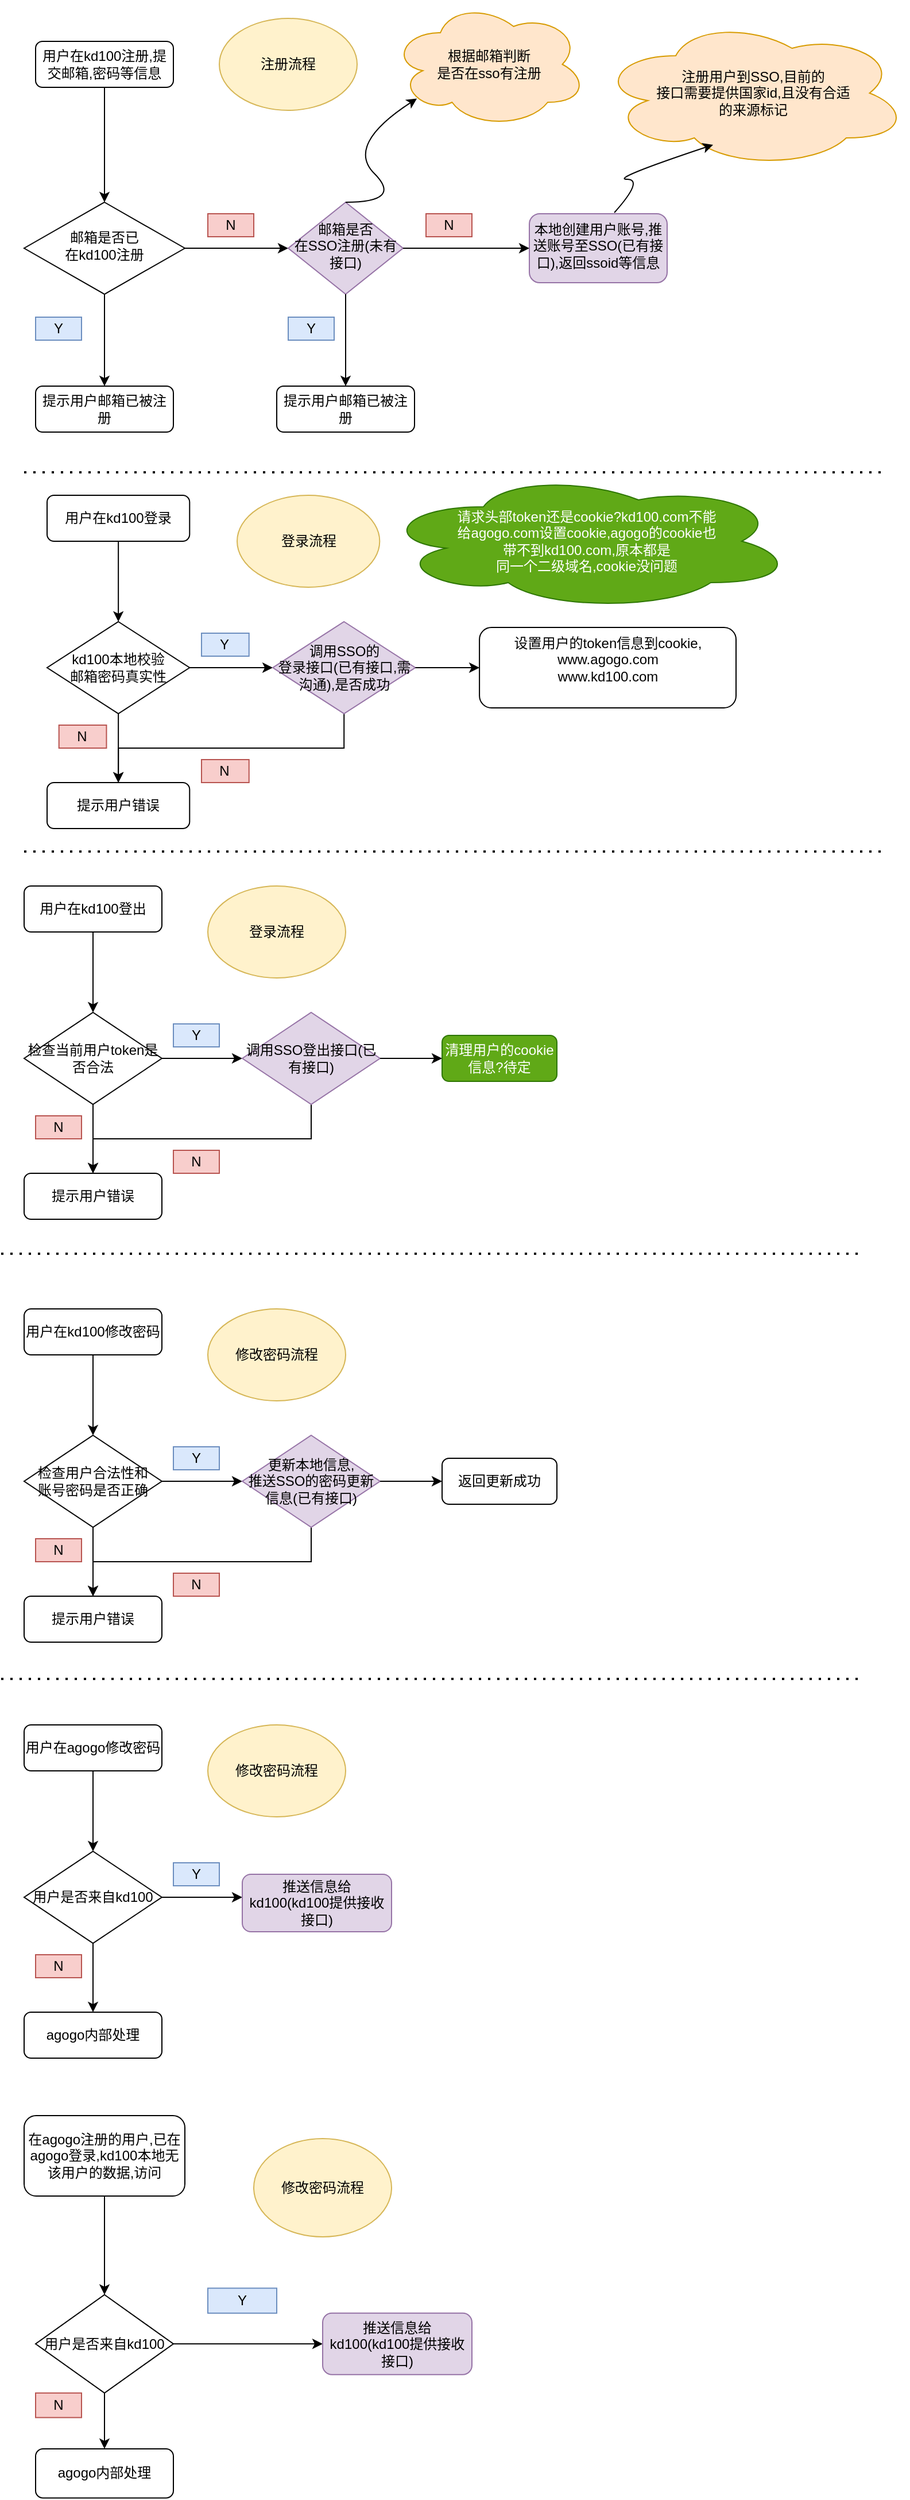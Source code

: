 <mxfile version="14.8.2" type="github">
  <diagram id="C5RBs43oDa-KdzZeNtuy" name="Page-1">
    <mxGraphModel dx="3076" dy="752" grid="1" gridSize="10" guides="1" tooltips="1" connect="1" arrows="1" fold="1" page="1" pageScale="1" pageWidth="1654" pageHeight="2336" math="0" shadow="0">
      <root>
        <mxCell id="WIyWlLk6GJQsqaUBKTNV-0" />
        <mxCell id="WIyWlLk6GJQsqaUBKTNV-1" parent="WIyWlLk6GJQsqaUBKTNV-0" />
        <mxCell id="yOSvcxgq4yjiT3QOHLfB-26" value="" style="group" vertex="1" connectable="0" parent="WIyWlLk6GJQsqaUBKTNV-1">
          <mxGeometry x="40" y="460" width="650" height="290" as="geometry" />
        </mxCell>
        <mxCell id="yOSvcxgq4yjiT3QOHLfB-2" value="用户在kd100登录" style="rounded=1;whiteSpace=wrap;html=1;" vertex="1" parent="yOSvcxgq4yjiT3QOHLfB-26">
          <mxGeometry width="124.138" height="40" as="geometry" />
        </mxCell>
        <mxCell id="yOSvcxgq4yjiT3QOHLfB-7" style="edgeStyle=orthogonalEdgeStyle;rounded=0;orthogonalLoop=1;jettySize=auto;html=1;exitX=1;exitY=0.5;exitDx=0;exitDy=0;entryX=0;entryY=0.5;entryDx=0;entryDy=0;" edge="1" parent="yOSvcxgq4yjiT3QOHLfB-26" source="yOSvcxgq4yjiT3QOHLfB-3">
          <mxGeometry relative="1" as="geometry">
            <mxPoint x="196.552" y="150" as="targetPoint" />
          </mxGeometry>
        </mxCell>
        <mxCell id="yOSvcxgq4yjiT3QOHLfB-3" value="&lt;div&gt;kd100本地校验&lt;/div&gt;&lt;div&gt;邮箱密码真实性&lt;/div&gt;" style="rhombus;whiteSpace=wrap;html=1;" vertex="1" parent="yOSvcxgq4yjiT3QOHLfB-26">
          <mxGeometry y="110" width="124.138" height="80" as="geometry" />
        </mxCell>
        <mxCell id="yOSvcxgq4yjiT3QOHLfB-4" style="edgeStyle=orthogonalEdgeStyle;rounded=0;orthogonalLoop=1;jettySize=auto;html=1;exitX=0.5;exitY=1;exitDx=0;exitDy=0;entryX=0.5;entryY=0;entryDx=0;entryDy=0;" edge="1" parent="yOSvcxgq4yjiT3QOHLfB-26" source="yOSvcxgq4yjiT3QOHLfB-2" target="yOSvcxgq4yjiT3QOHLfB-3">
          <mxGeometry relative="1" as="geometry" />
        </mxCell>
        <mxCell id="yOSvcxgq4yjiT3QOHLfB-5" value="提示用户错误" style="rounded=1;whiteSpace=wrap;html=1;" vertex="1" parent="yOSvcxgq4yjiT3QOHLfB-26">
          <mxGeometry y="250" width="124.138" height="40" as="geometry" />
        </mxCell>
        <mxCell id="yOSvcxgq4yjiT3QOHLfB-8" style="edgeStyle=orthogonalEdgeStyle;rounded=0;orthogonalLoop=1;jettySize=auto;html=1;exitX=0.5;exitY=1;exitDx=0;exitDy=0;entryX=0.5;entryY=0;entryDx=0;entryDy=0;" edge="1" parent="yOSvcxgq4yjiT3QOHLfB-26" source="yOSvcxgq4yjiT3QOHLfB-3" target="yOSvcxgq4yjiT3QOHLfB-5">
          <mxGeometry relative="1" as="geometry" />
        </mxCell>
        <mxCell id="yOSvcxgq4yjiT3QOHLfB-11" value="N" style="text;html=1;strokeColor=#b85450;fillColor=#f8cecc;align=center;verticalAlign=middle;whiteSpace=wrap;rounded=0;" vertex="1" parent="yOSvcxgq4yjiT3QOHLfB-26">
          <mxGeometry x="10.345" y="200" width="41.379" height="20" as="geometry" />
        </mxCell>
        <mxCell id="yOSvcxgq4yjiT3QOHLfB-12" value="Y" style="text;html=1;strokeColor=#6c8ebf;fillColor=#dae8fc;align=center;verticalAlign=middle;whiteSpace=wrap;rounded=0;" vertex="1" parent="yOSvcxgq4yjiT3QOHLfB-26">
          <mxGeometry x="134.483" y="120" width="41.379" height="20" as="geometry" />
        </mxCell>
        <mxCell id="yOSvcxgq4yjiT3QOHLfB-14" style="edgeStyle=orthogonalEdgeStyle;rounded=0;orthogonalLoop=1;jettySize=auto;html=1;exitX=0.5;exitY=1;exitDx=0;exitDy=0;entryX=0.5;entryY=0;entryDx=0;entryDy=0;" edge="1" parent="yOSvcxgq4yjiT3QOHLfB-26" source="yOSvcxgq4yjiT3QOHLfB-13" target="yOSvcxgq4yjiT3QOHLfB-5">
          <mxGeometry relative="1" as="geometry">
            <mxPoint x="62.069" y="240" as="targetPoint" />
          </mxGeometry>
        </mxCell>
        <mxCell id="yOSvcxgq4yjiT3QOHLfB-13" value="&lt;div&gt;调用SSO的&lt;/div&gt;&lt;div&gt;登录接口(已有接口,需沟通),是否成功&lt;/div&gt;" style="rhombus;whiteSpace=wrap;html=1;fillColor=#e1d5e7;strokeColor=#9673a6;" vertex="1" parent="yOSvcxgq4yjiT3QOHLfB-26">
          <mxGeometry x="196.552" y="110" width="124.138" height="80" as="geometry" />
        </mxCell>
        <mxCell id="yOSvcxgq4yjiT3QOHLfB-15" value="N" style="text;html=1;strokeColor=#b85450;fillColor=#f8cecc;align=center;verticalAlign=middle;whiteSpace=wrap;rounded=0;" vertex="1" parent="yOSvcxgq4yjiT3QOHLfB-26">
          <mxGeometry x="134.483" y="230" width="41.379" height="20" as="geometry" />
        </mxCell>
        <mxCell id="yOSvcxgq4yjiT3QOHLfB-17" value="&lt;div align=&quot;center&quot;&gt;设置用户的token信息到cookie,&lt;/div&gt;&lt;div align=&quot;center&quot;&gt;www.agogo.com&lt;/div&gt;&lt;div align=&quot;center&quot;&gt;www.kd100.com&lt;/div&gt;&lt;div align=&quot;center&quot;&gt;&lt;br&gt;&lt;/div&gt;" style="rounded=1;whiteSpace=wrap;html=1;align=center;verticalAlign=middle;" vertex="1" parent="yOSvcxgq4yjiT3QOHLfB-26">
          <mxGeometry x="376.552" y="115" width="223.448" height="70" as="geometry" />
        </mxCell>
        <mxCell id="yOSvcxgq4yjiT3QOHLfB-18" style="edgeStyle=orthogonalEdgeStyle;rounded=0;orthogonalLoop=1;jettySize=auto;html=1;exitX=1;exitY=0.5;exitDx=0;exitDy=0;entryX=0;entryY=0.5;entryDx=0;entryDy=0;" edge="1" parent="yOSvcxgq4yjiT3QOHLfB-26" source="yOSvcxgq4yjiT3QOHLfB-13" target="yOSvcxgq4yjiT3QOHLfB-17">
          <mxGeometry relative="1" as="geometry" />
        </mxCell>
        <mxCell id="yOSvcxgq4yjiT3QOHLfB-25" value="登录流程" style="ellipse;whiteSpace=wrap;html=1;fillColor=#fff2cc;strokeColor=#d6b656;" vertex="1" parent="yOSvcxgq4yjiT3QOHLfB-26">
          <mxGeometry x="165.517" width="124.138" height="80" as="geometry" />
        </mxCell>
        <mxCell id="yOSvcxgq4yjiT3QOHLfB-45" value="&lt;div&gt;请求头部token还是cookie?kd100.com不能&lt;/div&gt;&lt;div&gt;给agogo.com设置cookie,agogo的cookie也&lt;/div&gt;&lt;div&gt;带不到kd100.com,原本都是&lt;/div&gt;&lt;div&gt;同一个二级域名,cookie没问题&lt;/div&gt;" style="ellipse;shape=cloud;whiteSpace=wrap;html=1;verticalAlign=middle;fillColor=#60a917;strokeColor=#2D7600;fontColor=#ffffff;" vertex="1" parent="yOSvcxgq4yjiT3QOHLfB-26">
          <mxGeometry x="290" y="-20" width="360" height="120" as="geometry" />
        </mxCell>
        <mxCell id="yOSvcxgq4yjiT3QOHLfB-27" value="" style="group" vertex="1" connectable="0" parent="WIyWlLk6GJQsqaUBKTNV-1">
          <mxGeometry x="20" y="30" width="770" height="375" as="geometry" />
        </mxCell>
        <mxCell id="WIyWlLk6GJQsqaUBKTNV-3" value="用户在kd100注册,提交邮箱,密码等信息" style="rounded=1;whiteSpace=wrap;html=1;fontSize=12;glass=0;strokeWidth=1;shadow=0;" parent="yOSvcxgq4yjiT3QOHLfB-27" vertex="1">
          <mxGeometry x="10" y="35" width="120" height="40" as="geometry" />
        </mxCell>
        <mxCell id="SDEDhps1Sc0b50msGvVq-43" style="edgeStyle=orthogonalEdgeStyle;rounded=0;orthogonalLoop=1;jettySize=auto;html=1;exitX=1;exitY=0.5;exitDx=0;exitDy=0;entryX=0;entryY=0.5;entryDx=0;entryDy=0;" parent="yOSvcxgq4yjiT3QOHLfB-27" source="WIyWlLk6GJQsqaUBKTNV-6" edge="1">
          <mxGeometry relative="1" as="geometry">
            <mxPoint x="230" y="215.0" as="targetPoint" />
          </mxGeometry>
        </mxCell>
        <mxCell id="WIyWlLk6GJQsqaUBKTNV-6" value="&lt;div&gt;邮箱是否已&lt;/div&gt;&lt;div&gt;在kd100注册&lt;/div&gt;" style="rhombus;whiteSpace=wrap;html=1;shadow=0;fontFamily=Helvetica;fontSize=12;align=center;strokeWidth=1;spacing=6;spacingTop=-4;" parent="yOSvcxgq4yjiT3QOHLfB-27" vertex="1">
          <mxGeometry y="175" width="140" height="80" as="geometry" />
        </mxCell>
        <mxCell id="yOSvcxgq4yjiT3QOHLfB-1" style="edgeStyle=orthogonalEdgeStyle;rounded=0;orthogonalLoop=1;jettySize=auto;html=1;exitX=0.5;exitY=1;exitDx=0;exitDy=0;entryX=0.5;entryY=0;entryDx=0;entryDy=0;" edge="1" parent="yOSvcxgq4yjiT3QOHLfB-27" source="WIyWlLk6GJQsqaUBKTNV-3" target="WIyWlLk6GJQsqaUBKTNV-6">
          <mxGeometry relative="1" as="geometry" />
        </mxCell>
        <mxCell id="WIyWlLk6GJQsqaUBKTNV-10" value="&lt;div&gt;邮箱是否&lt;/div&gt;&lt;div&gt;在SSO注册(未有接口)&lt;/div&gt;" style="rhombus;whiteSpace=wrap;html=1;shadow=0;fontFamily=Helvetica;fontSize=12;align=center;strokeWidth=1;spacing=6;spacingTop=-4;fillColor=#e1d5e7;strokeColor=#9673a6;" parent="yOSvcxgq4yjiT3QOHLfB-27" vertex="1">
          <mxGeometry x="230" y="175" width="100" height="80" as="geometry" />
        </mxCell>
        <mxCell id="WIyWlLk6GJQsqaUBKTNV-11" value="提示用户邮箱已被注册" style="rounded=1;whiteSpace=wrap;html=1;fontSize=12;glass=0;strokeWidth=1;shadow=0;" parent="yOSvcxgq4yjiT3QOHLfB-27" vertex="1">
          <mxGeometry x="10" y="335" width="120" height="40" as="geometry" />
        </mxCell>
        <mxCell id="SDEDhps1Sc0b50msGvVq-42" style="edgeStyle=orthogonalEdgeStyle;rounded=0;orthogonalLoop=1;jettySize=auto;html=1;exitX=0.5;exitY=1;exitDx=0;exitDy=0;entryX=0.5;entryY=0;entryDx=0;entryDy=0;" parent="yOSvcxgq4yjiT3QOHLfB-27" source="WIyWlLk6GJQsqaUBKTNV-6" target="WIyWlLk6GJQsqaUBKTNV-11" edge="1">
          <mxGeometry relative="1" as="geometry" />
        </mxCell>
        <mxCell id="SDEDhps1Sc0b50msGvVq-44" value="Y" style="text;html=1;strokeColor=#6c8ebf;fillColor=#dae8fc;align=center;verticalAlign=middle;whiteSpace=wrap;rounded=0;" parent="yOSvcxgq4yjiT3QOHLfB-27" vertex="1">
          <mxGeometry x="10" y="275" width="40" height="20" as="geometry" />
        </mxCell>
        <mxCell id="SDEDhps1Sc0b50msGvVq-45" value="N" style="text;html=1;strokeColor=#b85450;fillColor=#f8cecc;align=center;verticalAlign=middle;whiteSpace=wrap;rounded=0;" parent="yOSvcxgq4yjiT3QOHLfB-27" vertex="1">
          <mxGeometry x="160" y="185" width="40" height="20" as="geometry" />
        </mxCell>
        <mxCell id="SDEDhps1Sc0b50msGvVq-47" value="提示用户邮箱已被注册" style="rounded=1;whiteSpace=wrap;html=1;fontSize=12;glass=0;strokeWidth=1;shadow=0;" parent="yOSvcxgq4yjiT3QOHLfB-27" vertex="1">
          <mxGeometry x="220" y="335" width="120" height="40" as="geometry" />
        </mxCell>
        <mxCell id="SDEDhps1Sc0b50msGvVq-48" style="edgeStyle=orthogonalEdgeStyle;rounded=0;orthogonalLoop=1;jettySize=auto;html=1;exitX=0.5;exitY=1;exitDx=0;exitDy=0;entryX=0.5;entryY=0;entryDx=0;entryDy=0;" parent="yOSvcxgq4yjiT3QOHLfB-27" source="WIyWlLk6GJQsqaUBKTNV-10" target="SDEDhps1Sc0b50msGvVq-47" edge="1">
          <mxGeometry relative="1" as="geometry" />
        </mxCell>
        <mxCell id="SDEDhps1Sc0b50msGvVq-49" value="Y" style="text;html=1;strokeColor=#6c8ebf;fillColor=#dae8fc;align=center;verticalAlign=middle;whiteSpace=wrap;rounded=0;" parent="yOSvcxgq4yjiT3QOHLfB-27" vertex="1">
          <mxGeometry x="230" y="275" width="40" height="20" as="geometry" />
        </mxCell>
        <mxCell id="SDEDhps1Sc0b50msGvVq-50" value="本地创建用户账号,推送账号至SSO(已有接口),返回ssoid等信息" style="rounded=1;whiteSpace=wrap;html=1;align=center;verticalAlign=top;fillColor=#e1d5e7;strokeColor=#9673a6;" parent="yOSvcxgq4yjiT3QOHLfB-27" vertex="1">
          <mxGeometry x="440" y="185" width="120" height="60" as="geometry" />
        </mxCell>
        <mxCell id="SDEDhps1Sc0b50msGvVq-51" style="edgeStyle=orthogonalEdgeStyle;rounded=0;orthogonalLoop=1;jettySize=auto;html=1;exitX=1;exitY=0.5;exitDx=0;exitDy=0;" parent="yOSvcxgq4yjiT3QOHLfB-27" source="WIyWlLk6GJQsqaUBKTNV-10" target="SDEDhps1Sc0b50msGvVq-50" edge="1">
          <mxGeometry relative="1" as="geometry" />
        </mxCell>
        <mxCell id="SDEDhps1Sc0b50msGvVq-52" value="N" style="text;html=1;strokeColor=#b85450;fillColor=#f8cecc;align=center;verticalAlign=middle;whiteSpace=wrap;rounded=0;" parent="yOSvcxgq4yjiT3QOHLfB-27" vertex="1">
          <mxGeometry x="350" y="185" width="40" height="20" as="geometry" />
        </mxCell>
        <mxCell id="yOSvcxgq4yjiT3QOHLfB-0" value="注册流程" style="ellipse;whiteSpace=wrap;html=1;fillColor=#fff2cc;strokeColor=#d6b656;" vertex="1" parent="yOSvcxgq4yjiT3QOHLfB-27">
          <mxGeometry x="170" y="15" width="120" height="80" as="geometry" />
        </mxCell>
        <mxCell id="yOSvcxgq4yjiT3QOHLfB-19" value="&lt;div&gt;根据邮箱判断&lt;/div&gt;&lt;div&gt;是否在sso有注册&lt;/div&gt;" style="ellipse;shape=cloud;whiteSpace=wrap;html=1;fillColor=#ffe6cc;strokeColor=#d79b00;" vertex="1" parent="yOSvcxgq4yjiT3QOHLfB-27">
          <mxGeometry x="320" width="170" height="110" as="geometry" />
        </mxCell>
        <mxCell id="yOSvcxgq4yjiT3QOHLfB-20" value="&lt;div align=&quot;center&quot;&gt;注册用户到SSO,目前的&lt;/div&gt;&lt;div align=&quot;center&quot;&gt;接口需要提供国家id,且没有合适&lt;/div&gt;&lt;div align=&quot;center&quot;&gt;的来源标记&lt;/div&gt;" style="ellipse;shape=cloud;whiteSpace=wrap;html=1;align=center;fillColor=#ffe6cc;strokeColor=#d79b00;" vertex="1" parent="yOSvcxgq4yjiT3QOHLfB-27">
          <mxGeometry x="500" y="15" width="270" height="130" as="geometry" />
        </mxCell>
        <mxCell id="yOSvcxgq4yjiT3QOHLfB-23" value="" style="curved=1;endArrow=classic;html=1;entryX=0.13;entryY=0.77;entryDx=0;entryDy=0;entryPerimeter=0;" edge="1" parent="yOSvcxgq4yjiT3QOHLfB-27" target="yOSvcxgq4yjiT3QOHLfB-19">
          <mxGeometry width="50" height="50" relative="1" as="geometry">
            <mxPoint x="280" y="175" as="sourcePoint" />
            <mxPoint x="330" y="125" as="targetPoint" />
            <Array as="points">
              <mxPoint x="330" y="175" />
              <mxPoint x="280" y="125" />
            </Array>
          </mxGeometry>
        </mxCell>
        <mxCell id="yOSvcxgq4yjiT3QOHLfB-24" value="" style="curved=1;endArrow=classic;html=1;exitX=0.617;exitY=-0.017;exitDx=0;exitDy=0;exitPerimeter=0;" edge="1" parent="yOSvcxgq4yjiT3QOHLfB-27" source="SDEDhps1Sc0b50msGvVq-50">
          <mxGeometry width="50" height="50" relative="1" as="geometry">
            <mxPoint x="510" y="205" as="sourcePoint" />
            <mxPoint x="600" y="125" as="targetPoint" />
            <Array as="points">
              <mxPoint x="540" y="155" />
              <mxPoint x="510" y="155" />
            </Array>
          </mxGeometry>
        </mxCell>
        <mxCell id="yOSvcxgq4yjiT3QOHLfB-28" value="" style="endArrow=none;dashed=1;html=1;dashPattern=1 3;strokeWidth=2;" edge="1" parent="WIyWlLk6GJQsqaUBKTNV-1">
          <mxGeometry width="50" height="50" relative="1" as="geometry">
            <mxPoint x="20" y="440" as="sourcePoint" />
            <mxPoint x="770" y="440" as="targetPoint" />
          </mxGeometry>
        </mxCell>
        <mxCell id="yOSvcxgq4yjiT3QOHLfB-29" value="" style="endArrow=none;dashed=1;html=1;dashPattern=1 3;strokeWidth=2;" edge="1" parent="WIyWlLk6GJQsqaUBKTNV-1">
          <mxGeometry width="50" height="50" relative="1" as="geometry">
            <mxPoint x="20" y="770" as="sourcePoint" />
            <mxPoint x="770" y="770" as="targetPoint" />
          </mxGeometry>
        </mxCell>
        <mxCell id="yOSvcxgq4yjiT3QOHLfB-30" value="" style="group" vertex="1" connectable="0" parent="WIyWlLk6GJQsqaUBKTNV-1">
          <mxGeometry x="20" y="800" width="464" height="290" as="geometry" />
        </mxCell>
        <mxCell id="yOSvcxgq4yjiT3QOHLfB-31" value="用户在kd100登出" style="rounded=1;whiteSpace=wrap;html=1;" vertex="1" parent="yOSvcxgq4yjiT3QOHLfB-30">
          <mxGeometry width="120" height="40" as="geometry" />
        </mxCell>
        <mxCell id="yOSvcxgq4yjiT3QOHLfB-32" style="edgeStyle=orthogonalEdgeStyle;rounded=0;orthogonalLoop=1;jettySize=auto;html=1;exitX=1;exitY=0.5;exitDx=0;exitDy=0;entryX=0;entryY=0.5;entryDx=0;entryDy=0;" edge="1" parent="yOSvcxgq4yjiT3QOHLfB-30" source="yOSvcxgq4yjiT3QOHLfB-33">
          <mxGeometry relative="1" as="geometry">
            <mxPoint x="190" y="150" as="targetPoint" />
          </mxGeometry>
        </mxCell>
        <mxCell id="yOSvcxgq4yjiT3QOHLfB-33" value="检查当前用户token是否合法" style="rhombus;whiteSpace=wrap;html=1;" vertex="1" parent="yOSvcxgq4yjiT3QOHLfB-30">
          <mxGeometry y="110" width="120" height="80" as="geometry" />
        </mxCell>
        <mxCell id="yOSvcxgq4yjiT3QOHLfB-34" style="edgeStyle=orthogonalEdgeStyle;rounded=0;orthogonalLoop=1;jettySize=auto;html=1;exitX=0.5;exitY=1;exitDx=0;exitDy=0;entryX=0.5;entryY=0;entryDx=0;entryDy=0;" edge="1" parent="yOSvcxgq4yjiT3QOHLfB-30" source="yOSvcxgq4yjiT3QOHLfB-31" target="yOSvcxgq4yjiT3QOHLfB-33">
          <mxGeometry relative="1" as="geometry" />
        </mxCell>
        <mxCell id="yOSvcxgq4yjiT3QOHLfB-35" value="提示用户错误" style="rounded=1;whiteSpace=wrap;html=1;" vertex="1" parent="yOSvcxgq4yjiT3QOHLfB-30">
          <mxGeometry y="250" width="120" height="40" as="geometry" />
        </mxCell>
        <mxCell id="yOSvcxgq4yjiT3QOHLfB-36" style="edgeStyle=orthogonalEdgeStyle;rounded=0;orthogonalLoop=1;jettySize=auto;html=1;exitX=0.5;exitY=1;exitDx=0;exitDy=0;entryX=0.5;entryY=0;entryDx=0;entryDy=0;" edge="1" parent="yOSvcxgq4yjiT3QOHLfB-30" source="yOSvcxgq4yjiT3QOHLfB-33" target="yOSvcxgq4yjiT3QOHLfB-35">
          <mxGeometry relative="1" as="geometry" />
        </mxCell>
        <mxCell id="yOSvcxgq4yjiT3QOHLfB-37" value="N" style="text;html=1;strokeColor=#b85450;fillColor=#f8cecc;align=center;verticalAlign=middle;whiteSpace=wrap;rounded=0;" vertex="1" parent="yOSvcxgq4yjiT3QOHLfB-30">
          <mxGeometry x="10" y="200" width="40" height="20" as="geometry" />
        </mxCell>
        <mxCell id="yOSvcxgq4yjiT3QOHLfB-38" value="Y" style="text;html=1;strokeColor=#6c8ebf;fillColor=#dae8fc;align=center;verticalAlign=middle;whiteSpace=wrap;rounded=0;" vertex="1" parent="yOSvcxgq4yjiT3QOHLfB-30">
          <mxGeometry x="130" y="120" width="40" height="20" as="geometry" />
        </mxCell>
        <mxCell id="yOSvcxgq4yjiT3QOHLfB-39" style="edgeStyle=orthogonalEdgeStyle;rounded=0;orthogonalLoop=1;jettySize=auto;html=1;exitX=0.5;exitY=1;exitDx=0;exitDy=0;entryX=0.5;entryY=0;entryDx=0;entryDy=0;" edge="1" parent="yOSvcxgq4yjiT3QOHLfB-30" source="yOSvcxgq4yjiT3QOHLfB-40" target="yOSvcxgq4yjiT3QOHLfB-35">
          <mxGeometry relative="1" as="geometry">
            <mxPoint x="60" y="240" as="targetPoint" />
          </mxGeometry>
        </mxCell>
        <mxCell id="yOSvcxgq4yjiT3QOHLfB-40" value="调用SSO登出接口(已有接口)" style="rhombus;whiteSpace=wrap;html=1;fillColor=#e1d5e7;strokeColor=#9673a6;" vertex="1" parent="yOSvcxgq4yjiT3QOHLfB-30">
          <mxGeometry x="190" y="110" width="120" height="80" as="geometry" />
        </mxCell>
        <mxCell id="yOSvcxgq4yjiT3QOHLfB-41" value="N" style="text;html=1;strokeColor=#b85450;fillColor=#f8cecc;align=center;verticalAlign=middle;whiteSpace=wrap;rounded=0;" vertex="1" parent="yOSvcxgq4yjiT3QOHLfB-30">
          <mxGeometry x="130" y="230" width="40" height="20" as="geometry" />
        </mxCell>
        <mxCell id="yOSvcxgq4yjiT3QOHLfB-42" value="清理用户的cookie信息?待定" style="rounded=1;whiteSpace=wrap;html=1;fillColor=#60a917;strokeColor=#2D7600;fontColor=#ffffff;" vertex="1" parent="yOSvcxgq4yjiT3QOHLfB-30">
          <mxGeometry x="364" y="130" width="100" height="40" as="geometry" />
        </mxCell>
        <mxCell id="yOSvcxgq4yjiT3QOHLfB-43" style="edgeStyle=orthogonalEdgeStyle;rounded=0;orthogonalLoop=1;jettySize=auto;html=1;exitX=1;exitY=0.5;exitDx=0;exitDy=0;entryX=0;entryY=0.5;entryDx=0;entryDy=0;" edge="1" parent="yOSvcxgq4yjiT3QOHLfB-30" source="yOSvcxgq4yjiT3QOHLfB-40" target="yOSvcxgq4yjiT3QOHLfB-42">
          <mxGeometry relative="1" as="geometry" />
        </mxCell>
        <mxCell id="yOSvcxgq4yjiT3QOHLfB-44" value="登录流程" style="ellipse;whiteSpace=wrap;html=1;fillColor=#fff2cc;strokeColor=#d6b656;" vertex="1" parent="yOSvcxgq4yjiT3QOHLfB-30">
          <mxGeometry x="160" width="120" height="80" as="geometry" />
        </mxCell>
        <mxCell id="yOSvcxgq4yjiT3QOHLfB-46" value="" style="group" vertex="1" connectable="0" parent="WIyWlLk6GJQsqaUBKTNV-1">
          <mxGeometry x="20" y="1168" width="464" height="290" as="geometry" />
        </mxCell>
        <mxCell id="yOSvcxgq4yjiT3QOHLfB-47" value="用户在kd100修改密码" style="rounded=1;whiteSpace=wrap;html=1;" vertex="1" parent="yOSvcxgq4yjiT3QOHLfB-46">
          <mxGeometry width="120" height="40" as="geometry" />
        </mxCell>
        <mxCell id="yOSvcxgq4yjiT3QOHLfB-48" style="edgeStyle=orthogonalEdgeStyle;rounded=0;orthogonalLoop=1;jettySize=auto;html=1;exitX=1;exitY=0.5;exitDx=0;exitDy=0;entryX=0;entryY=0.5;entryDx=0;entryDy=0;" edge="1" parent="yOSvcxgq4yjiT3QOHLfB-46" source="yOSvcxgq4yjiT3QOHLfB-49">
          <mxGeometry relative="1" as="geometry">
            <mxPoint x="190" y="150" as="targetPoint" />
          </mxGeometry>
        </mxCell>
        <mxCell id="yOSvcxgq4yjiT3QOHLfB-49" value="&lt;div&gt;检查用户合法性和&lt;/div&gt;&lt;div&gt;账号密码是否正确&lt;/div&gt;" style="rhombus;whiteSpace=wrap;html=1;" vertex="1" parent="yOSvcxgq4yjiT3QOHLfB-46">
          <mxGeometry y="110" width="120" height="80" as="geometry" />
        </mxCell>
        <mxCell id="yOSvcxgq4yjiT3QOHLfB-50" style="edgeStyle=orthogonalEdgeStyle;rounded=0;orthogonalLoop=1;jettySize=auto;html=1;exitX=0.5;exitY=1;exitDx=0;exitDy=0;entryX=0.5;entryY=0;entryDx=0;entryDy=0;" edge="1" parent="yOSvcxgq4yjiT3QOHLfB-46" source="yOSvcxgq4yjiT3QOHLfB-47" target="yOSvcxgq4yjiT3QOHLfB-49">
          <mxGeometry relative="1" as="geometry" />
        </mxCell>
        <mxCell id="yOSvcxgq4yjiT3QOHLfB-51" value="提示用户错误" style="rounded=1;whiteSpace=wrap;html=1;" vertex="1" parent="yOSvcxgq4yjiT3QOHLfB-46">
          <mxGeometry y="250" width="120" height="40" as="geometry" />
        </mxCell>
        <mxCell id="yOSvcxgq4yjiT3QOHLfB-52" style="edgeStyle=orthogonalEdgeStyle;rounded=0;orthogonalLoop=1;jettySize=auto;html=1;exitX=0.5;exitY=1;exitDx=0;exitDy=0;entryX=0.5;entryY=0;entryDx=0;entryDy=0;" edge="1" parent="yOSvcxgq4yjiT3QOHLfB-46" source="yOSvcxgq4yjiT3QOHLfB-49" target="yOSvcxgq4yjiT3QOHLfB-51">
          <mxGeometry relative="1" as="geometry" />
        </mxCell>
        <mxCell id="yOSvcxgq4yjiT3QOHLfB-53" value="N" style="text;html=1;strokeColor=#b85450;fillColor=#f8cecc;align=center;verticalAlign=middle;whiteSpace=wrap;rounded=0;" vertex="1" parent="yOSvcxgq4yjiT3QOHLfB-46">
          <mxGeometry x="10" y="200" width="40" height="20" as="geometry" />
        </mxCell>
        <mxCell id="yOSvcxgq4yjiT3QOHLfB-54" value="Y" style="text;html=1;strokeColor=#6c8ebf;fillColor=#dae8fc;align=center;verticalAlign=middle;whiteSpace=wrap;rounded=0;" vertex="1" parent="yOSvcxgq4yjiT3QOHLfB-46">
          <mxGeometry x="130" y="120" width="40" height="20" as="geometry" />
        </mxCell>
        <mxCell id="yOSvcxgq4yjiT3QOHLfB-55" style="edgeStyle=orthogonalEdgeStyle;rounded=0;orthogonalLoop=1;jettySize=auto;html=1;exitX=0.5;exitY=1;exitDx=0;exitDy=0;entryX=0.5;entryY=0;entryDx=0;entryDy=0;" edge="1" parent="yOSvcxgq4yjiT3QOHLfB-46" source="yOSvcxgq4yjiT3QOHLfB-56" target="yOSvcxgq4yjiT3QOHLfB-51">
          <mxGeometry relative="1" as="geometry">
            <mxPoint x="60" y="240" as="targetPoint" />
          </mxGeometry>
        </mxCell>
        <mxCell id="yOSvcxgq4yjiT3QOHLfB-56" value="&lt;div&gt;更新本地信息,&lt;/div&gt;&lt;div&gt;推送SSO的密码更新信息(已有接口)&lt;/div&gt;" style="rhombus;whiteSpace=wrap;html=1;fillColor=#e1d5e7;strokeColor=#9673a6;" vertex="1" parent="yOSvcxgq4yjiT3QOHLfB-46">
          <mxGeometry x="190" y="110" width="120" height="80" as="geometry" />
        </mxCell>
        <mxCell id="yOSvcxgq4yjiT3QOHLfB-57" value="N" style="text;html=1;strokeColor=#b85450;fillColor=#f8cecc;align=center;verticalAlign=middle;whiteSpace=wrap;rounded=0;" vertex="1" parent="yOSvcxgq4yjiT3QOHLfB-46">
          <mxGeometry x="130" y="230" width="40" height="20" as="geometry" />
        </mxCell>
        <mxCell id="yOSvcxgq4yjiT3QOHLfB-58" value="返回更新成功" style="rounded=1;whiteSpace=wrap;html=1;" vertex="1" parent="yOSvcxgq4yjiT3QOHLfB-46">
          <mxGeometry x="364" y="130" width="100" height="40" as="geometry" />
        </mxCell>
        <mxCell id="yOSvcxgq4yjiT3QOHLfB-59" style="edgeStyle=orthogonalEdgeStyle;rounded=0;orthogonalLoop=1;jettySize=auto;html=1;exitX=1;exitY=0.5;exitDx=0;exitDy=0;entryX=0;entryY=0.5;entryDx=0;entryDy=0;" edge="1" parent="yOSvcxgq4yjiT3QOHLfB-46" source="yOSvcxgq4yjiT3QOHLfB-56" target="yOSvcxgq4yjiT3QOHLfB-58">
          <mxGeometry relative="1" as="geometry" />
        </mxCell>
        <mxCell id="yOSvcxgq4yjiT3QOHLfB-60" value="修改密码流程" style="ellipse;whiteSpace=wrap;html=1;fillColor=#fff2cc;strokeColor=#d6b656;" vertex="1" parent="yOSvcxgq4yjiT3QOHLfB-46">
          <mxGeometry x="160" width="120" height="80" as="geometry" />
        </mxCell>
        <mxCell id="yOSvcxgq4yjiT3QOHLfB-76" value="" style="endArrow=none;dashed=1;html=1;dashPattern=1 3;strokeWidth=2;" edge="1" parent="WIyWlLk6GJQsqaUBKTNV-1">
          <mxGeometry width="50" height="50" relative="1" as="geometry">
            <mxPoint y="1120" as="sourcePoint" />
            <mxPoint x="750" y="1120" as="targetPoint" />
          </mxGeometry>
        </mxCell>
        <mxCell id="yOSvcxgq4yjiT3QOHLfB-77" value="" style="endArrow=none;dashed=1;html=1;dashPattern=1 3;strokeWidth=2;" edge="1" parent="WIyWlLk6GJQsqaUBKTNV-1">
          <mxGeometry width="50" height="50" relative="1" as="geometry">
            <mxPoint y="1490" as="sourcePoint" />
            <mxPoint x="750" y="1490" as="targetPoint" />
          </mxGeometry>
        </mxCell>
        <mxCell id="yOSvcxgq4yjiT3QOHLfB-78" value="" style="group" vertex="1" connectable="0" parent="WIyWlLk6GJQsqaUBKTNV-1">
          <mxGeometry x="20" y="1530" width="320" height="290" as="geometry" />
        </mxCell>
        <mxCell id="yOSvcxgq4yjiT3QOHLfB-62" value="用户在agogo修改密码" style="rounded=1;whiteSpace=wrap;html=1;" vertex="1" parent="yOSvcxgq4yjiT3QOHLfB-78">
          <mxGeometry width="120" height="40" as="geometry" />
        </mxCell>
        <mxCell id="yOSvcxgq4yjiT3QOHLfB-63" style="edgeStyle=orthogonalEdgeStyle;rounded=0;orthogonalLoop=1;jettySize=auto;html=1;exitX=1;exitY=0.5;exitDx=0;exitDy=0;entryX=0;entryY=0.5;entryDx=0;entryDy=0;" edge="1" parent="yOSvcxgq4yjiT3QOHLfB-78" source="yOSvcxgq4yjiT3QOHLfB-64">
          <mxGeometry as="geometry">
            <mxPoint x="190" y="150" as="targetPoint" />
          </mxGeometry>
        </mxCell>
        <mxCell id="yOSvcxgq4yjiT3QOHLfB-64" value="&lt;div&gt;用户是否来自kd100&lt;br&gt;&lt;/div&gt;" style="rhombus;whiteSpace=wrap;html=1;" vertex="1" parent="yOSvcxgq4yjiT3QOHLfB-78">
          <mxGeometry y="110" width="120" height="80" as="geometry" />
        </mxCell>
        <mxCell id="yOSvcxgq4yjiT3QOHLfB-65" style="edgeStyle=orthogonalEdgeStyle;rounded=0;orthogonalLoop=1;jettySize=auto;html=1;exitX=0.5;exitY=1;exitDx=0;exitDy=0;entryX=0.5;entryY=0;entryDx=0;entryDy=0;" edge="1" parent="yOSvcxgq4yjiT3QOHLfB-78" source="yOSvcxgq4yjiT3QOHLfB-62" target="yOSvcxgq4yjiT3QOHLfB-64">
          <mxGeometry as="geometry" />
        </mxCell>
        <mxCell id="yOSvcxgq4yjiT3QOHLfB-66" value="agogo内部处理" style="rounded=1;whiteSpace=wrap;html=1;" vertex="1" parent="yOSvcxgq4yjiT3QOHLfB-78">
          <mxGeometry y="250" width="120" height="40" as="geometry" />
        </mxCell>
        <mxCell id="yOSvcxgq4yjiT3QOHLfB-67" style="edgeStyle=orthogonalEdgeStyle;rounded=0;orthogonalLoop=1;jettySize=auto;html=1;exitX=0.5;exitY=1;exitDx=0;exitDy=0;entryX=0.5;entryY=0;entryDx=0;entryDy=0;" edge="1" parent="yOSvcxgq4yjiT3QOHLfB-78" source="yOSvcxgq4yjiT3QOHLfB-64" target="yOSvcxgq4yjiT3QOHLfB-66">
          <mxGeometry as="geometry" />
        </mxCell>
        <mxCell id="yOSvcxgq4yjiT3QOHLfB-68" value="N" style="text;html=1;strokeColor=#b85450;fillColor=#f8cecc;align=center;verticalAlign=middle;whiteSpace=wrap;rounded=0;" vertex="1" parent="yOSvcxgq4yjiT3QOHLfB-78">
          <mxGeometry x="10" y="200" width="40" height="20" as="geometry" />
        </mxCell>
        <mxCell id="yOSvcxgq4yjiT3QOHLfB-69" value="Y" style="text;html=1;strokeColor=#6c8ebf;fillColor=#dae8fc;align=center;verticalAlign=middle;whiteSpace=wrap;rounded=0;" vertex="1" parent="yOSvcxgq4yjiT3QOHLfB-78">
          <mxGeometry x="130" y="120" width="40" height="20" as="geometry" />
        </mxCell>
        <mxCell id="yOSvcxgq4yjiT3QOHLfB-73" value="推送信息给kd100(kd100提供接收接口)" style="rounded=1;whiteSpace=wrap;html=1;fillColor=#e1d5e7;strokeColor=#9673a6;" vertex="1" parent="yOSvcxgq4yjiT3QOHLfB-78">
          <mxGeometry x="190" y="130" width="130" height="50" as="geometry" />
        </mxCell>
        <mxCell id="yOSvcxgq4yjiT3QOHLfB-75" value="修改密码流程" style="ellipse;whiteSpace=wrap;html=1;fillColor=#fff2cc;strokeColor=#d6b656;" vertex="1" parent="yOSvcxgq4yjiT3QOHLfB-78">
          <mxGeometry x="160" width="120" height="80" as="geometry" />
        </mxCell>
        <mxCell id="yOSvcxgq4yjiT3QOHLfB-80" value="在agogo注册的用户,已在agogo登录,kd100本地无该用户的数据,访问" style="rounded=1;whiteSpace=wrap;html=1;" vertex="1" parent="WIyWlLk6GJQsqaUBKTNV-1">
          <mxGeometry x="20" y="1870" width="140" height="70" as="geometry" />
        </mxCell>
        <mxCell id="yOSvcxgq4yjiT3QOHLfB-91" style="edgeStyle=orthogonalEdgeStyle;rounded=0;orthogonalLoop=1;jettySize=auto;html=1;exitX=1;exitY=0.5;exitDx=0;exitDy=0;entryX=0;entryY=0.5;entryDx=0;entryDy=0;" edge="1" parent="WIyWlLk6GJQsqaUBKTNV-1" source="yOSvcxgq4yjiT3QOHLfB-82" target="yOSvcxgq4yjiT3QOHLfB-88">
          <mxGeometry relative="1" as="geometry" />
        </mxCell>
        <mxCell id="yOSvcxgq4yjiT3QOHLfB-82" value="&lt;div&gt;用户是否来自kd100&lt;br&gt;&lt;/div&gt;" style="rhombus;whiteSpace=wrap;html=1;" vertex="1" parent="WIyWlLk6GJQsqaUBKTNV-1">
          <mxGeometry x="30" y="2025.866" width="120" height="85.517" as="geometry" />
        </mxCell>
        <mxCell id="yOSvcxgq4yjiT3QOHLfB-83" style="edgeStyle=orthogonalEdgeStyle;rounded=0;orthogonalLoop=1;jettySize=auto;html=1;exitX=0.5;exitY=1;exitDx=0;exitDy=0;entryX=0.5;entryY=0;entryDx=0;entryDy=0;" edge="1" parent="WIyWlLk6GJQsqaUBKTNV-1" source="yOSvcxgq4yjiT3QOHLfB-80" target="yOSvcxgq4yjiT3QOHLfB-82">
          <mxGeometry x="20" y="1870" as="geometry" />
        </mxCell>
        <mxCell id="yOSvcxgq4yjiT3QOHLfB-84" value="agogo内部处理" style="rounded=1;whiteSpace=wrap;html=1;" vertex="1" parent="WIyWlLk6GJQsqaUBKTNV-1">
          <mxGeometry x="30" y="2160.001" width="120" height="42.759" as="geometry" />
        </mxCell>
        <mxCell id="yOSvcxgq4yjiT3QOHLfB-85" style="edgeStyle=orthogonalEdgeStyle;rounded=0;orthogonalLoop=1;jettySize=auto;html=1;exitX=0.5;exitY=1;exitDx=0;exitDy=0;entryX=0.5;entryY=0;entryDx=0;entryDy=0;" edge="1" parent="WIyWlLk6GJQsqaUBKTNV-1" source="yOSvcxgq4yjiT3QOHLfB-82" target="yOSvcxgq4yjiT3QOHLfB-84">
          <mxGeometry x="20" y="1870" as="geometry" />
        </mxCell>
        <mxCell id="yOSvcxgq4yjiT3QOHLfB-86" value="N" style="text;html=1;strokeColor=#b85450;fillColor=#f8cecc;align=center;verticalAlign=middle;whiteSpace=wrap;rounded=0;" vertex="1" parent="WIyWlLk6GJQsqaUBKTNV-1">
          <mxGeometry x="30" y="2111.383" width="40" height="21.379" as="geometry" />
        </mxCell>
        <mxCell id="yOSvcxgq4yjiT3QOHLfB-87" value="Y" style="text;html=1;strokeColor=#6c8ebf;fillColor=#dae8fc;align=center;verticalAlign=middle;whiteSpace=wrap;rounded=0;" vertex="1" parent="WIyWlLk6GJQsqaUBKTNV-1">
          <mxGeometry x="180" y="2020.19" width="60" height="21.72" as="geometry" />
        </mxCell>
        <mxCell id="yOSvcxgq4yjiT3QOHLfB-88" value="推送信息给kd100(kd100提供接收接口)" style="rounded=1;whiteSpace=wrap;html=1;fillColor=#e1d5e7;strokeColor=#9673a6;" vertex="1" parent="WIyWlLk6GJQsqaUBKTNV-1">
          <mxGeometry x="280" y="2041.906" width="130" height="53.448" as="geometry" />
        </mxCell>
        <mxCell id="yOSvcxgq4yjiT3QOHLfB-89" value="修改密码流程" style="ellipse;whiteSpace=wrap;html=1;fillColor=#fff2cc;strokeColor=#d6b656;" vertex="1" parent="WIyWlLk6GJQsqaUBKTNV-1">
          <mxGeometry x="220" y="1890" width="120" height="85.517" as="geometry" />
        </mxCell>
      </root>
    </mxGraphModel>
  </diagram>
</mxfile>
